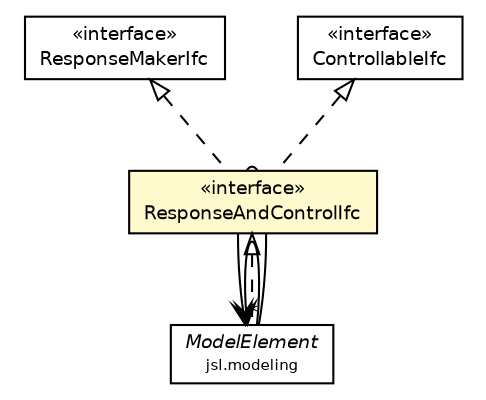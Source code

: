 #!/usr/local/bin/dot
#
# Class diagram 
# Generated by UMLGraph version 5.4 (http://www.umlgraph.org/)
#

digraph G {
	edge [fontname="Helvetica",fontsize=10,labelfontname="Helvetica",labelfontsize=10];
	node [fontname="Helvetica",fontsize=10,shape=plaintext];
	nodesep=0.25;
	ranksep=0.5;
	// jsl.modeling.ModelElement
	c168064 [label=<<table title="jsl.modeling.ModelElement" border="0" cellborder="1" cellspacing="0" cellpadding="2" port="p" href="../modeling/ModelElement.html">
		<tr><td><table border="0" cellspacing="0" cellpadding="1">
<tr><td align="center" balign="center"><font face="Helvetica-Oblique"> ModelElement </font></td></tr>
<tr><td align="center" balign="center"><font point-size="7.0"> jsl.modeling </font></td></tr>
		</table></td></tr>
		</table>>, URL="../modeling/ModelElement.html", fontname="Helvetica", fontcolor="black", fontsize=9.0];
	// jsl.utilities.ResponseMakerIfc
	c168347 [label=<<table title="jsl.utilities.ResponseMakerIfc" border="0" cellborder="1" cellspacing="0" cellpadding="2" port="p" href="./ResponseMakerIfc.html">
		<tr><td><table border="0" cellspacing="0" cellpadding="1">
<tr><td align="center" balign="center"> &#171;interface&#187; </td></tr>
<tr><td align="center" balign="center"> ResponseMakerIfc </td></tr>
		</table></td></tr>
		</table>>, URL="./ResponseMakerIfc.html", fontname="Helvetica", fontcolor="black", fontsize=9.0];
	// jsl.utilities.ResponseAndControlIfc
	c168348 [label=<<table title="jsl.utilities.ResponseAndControlIfc" border="0" cellborder="1" cellspacing="0" cellpadding="2" port="p" bgcolor="lemonChiffon" href="./ResponseAndControlIfc.html">
		<tr><td><table border="0" cellspacing="0" cellpadding="1">
<tr><td align="center" balign="center"> &#171;interface&#187; </td></tr>
<tr><td align="center" balign="center"> ResponseAndControlIfc </td></tr>
		</table></td></tr>
		</table>>, URL="./ResponseAndControlIfc.html", fontname="Helvetica", fontcolor="black", fontsize=9.0];
	// jsl.utilities.ControllableIfc
	c168357 [label=<<table title="jsl.utilities.ControllableIfc" border="0" cellborder="1" cellspacing="0" cellpadding="2" port="p" href="./ControllableIfc.html">
		<tr><td><table border="0" cellspacing="0" cellpadding="1">
<tr><td align="center" balign="center"> &#171;interface&#187; </td></tr>
<tr><td align="center" balign="center"> ControllableIfc </td></tr>
		</table></td></tr>
		</table>>, URL="./ControllableIfc.html", fontname="Helvetica", fontcolor="black", fontsize=9.0];
	//jsl.modeling.ModelElement implements jsl.utilities.ResponseAndControlIfc
	c168348:p -> c168064:p [dir=back,arrowtail=empty,style=dashed];
	//jsl.utilities.ResponseAndControlIfc implements jsl.utilities.ControllableIfc
	c168357:p -> c168348:p [dir=back,arrowtail=empty,style=dashed];
	//jsl.utilities.ResponseAndControlIfc implements jsl.utilities.ResponseMakerIfc
	c168347:p -> c168348:p [dir=back,arrowtail=empty,style=dashed];
	// jsl.modeling.ModelElement NAVASSOC jsl.modeling.ModelElement
	c168064:p -> c168064:p [taillabel="", label="", headlabel="*", fontname="Helvetica", fontcolor="black", fontsize=10.0, color="black", arrowhead=open];
	// jsl.modeling.ModelElement NAVASSOC jsl.modeling.ModelElement
	c168064:p -> c168064:p [taillabel="", label="", headlabel="", fontname="Helvetica", fontcolor="black", fontsize=10.0, color="black", arrowhead=open];
}

